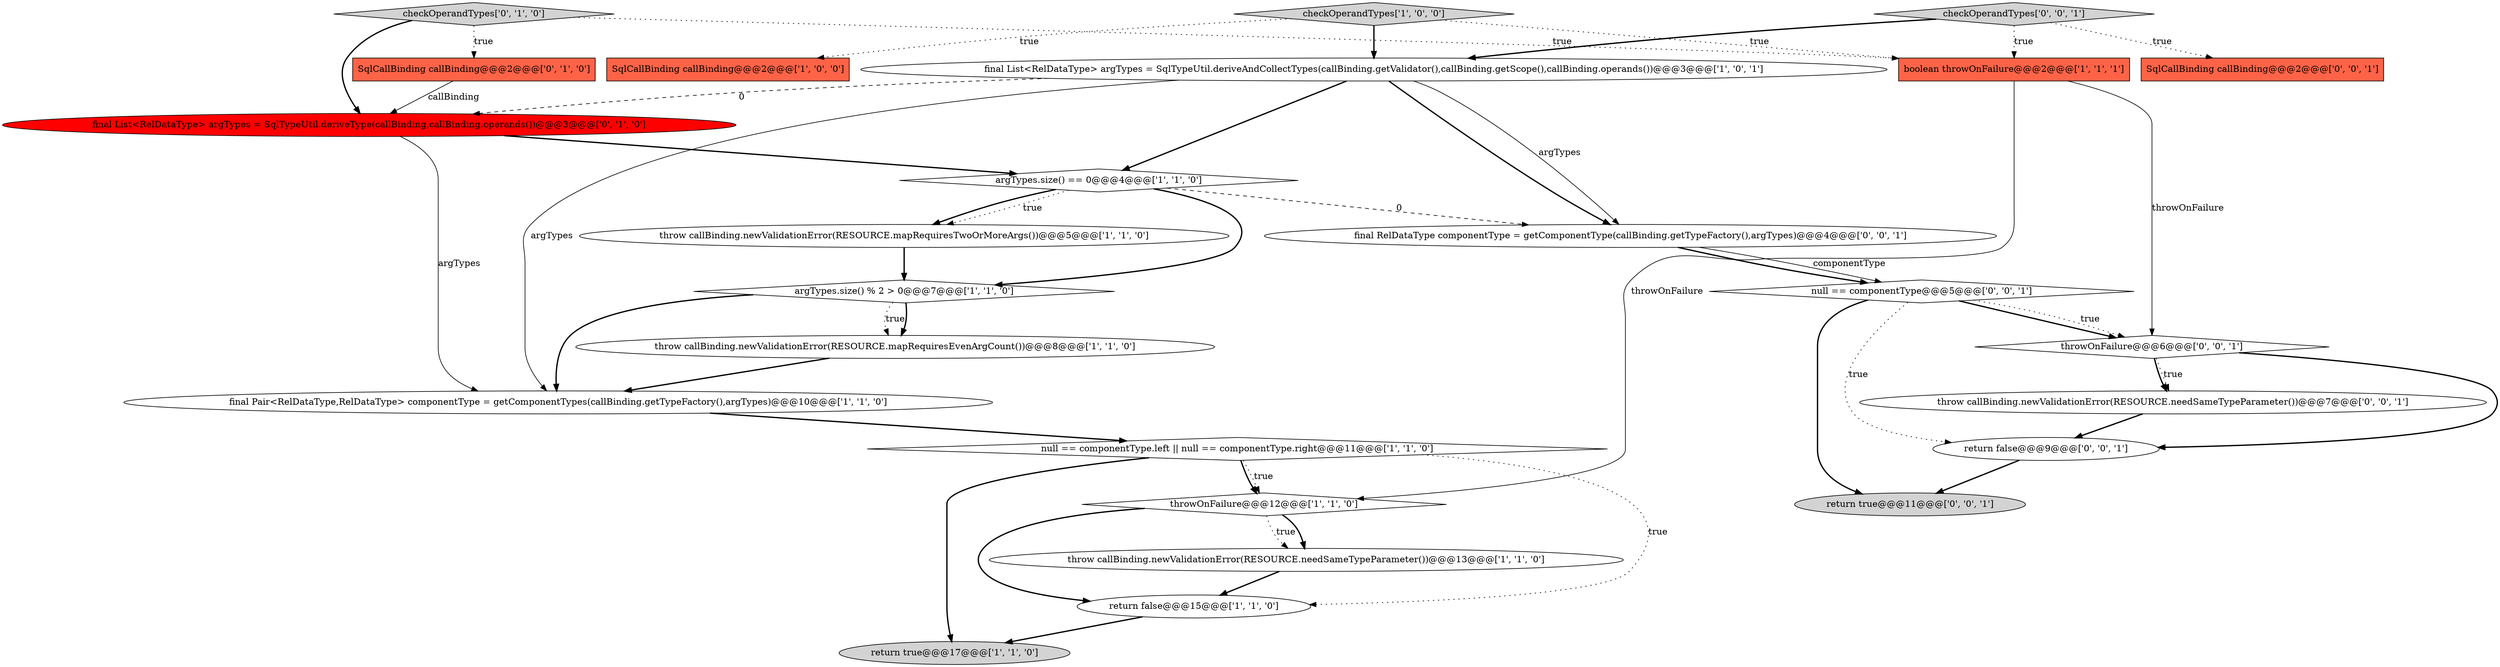 digraph {
1 [style = filled, label = "throw callBinding.newValidationError(RESOURCE.mapRequiresTwoOrMoreArgs())@@@5@@@['1', '1', '0']", fillcolor = white, shape = ellipse image = "AAA0AAABBB1BBB"];
0 [style = filled, label = "final Pair<RelDataType,RelDataType> componentType = getComponentTypes(callBinding.getTypeFactory(),argTypes)@@@10@@@['1', '1', '0']", fillcolor = white, shape = ellipse image = "AAA0AAABBB1BBB"];
5 [style = filled, label = "checkOperandTypes['1', '0', '0']", fillcolor = lightgray, shape = diamond image = "AAA0AAABBB1BBB"];
6 [style = filled, label = "SqlCallBinding callBinding@@@2@@@['1', '0', '0']", fillcolor = tomato, shape = box image = "AAA0AAABBB1BBB"];
11 [style = filled, label = "argTypes.size() == 0@@@4@@@['1', '1', '0']", fillcolor = white, shape = diamond image = "AAA0AAABBB1BBB"];
16 [style = filled, label = "SqlCallBinding callBinding@@@2@@@['0', '1', '0']", fillcolor = tomato, shape = box image = "AAA0AAABBB2BBB"];
22 [style = filled, label = "final RelDataType componentType = getComponentType(callBinding.getTypeFactory(),argTypes)@@@4@@@['0', '0', '1']", fillcolor = white, shape = ellipse image = "AAA0AAABBB3BBB"];
2 [style = filled, label = "final List<RelDataType> argTypes = SqlTypeUtil.deriveAndCollectTypes(callBinding.getValidator(),callBinding.getScope(),callBinding.operands())@@@3@@@['1', '0', '1']", fillcolor = white, shape = ellipse image = "AAA0AAABBB1BBB"];
19 [style = filled, label = "checkOperandTypes['0', '0', '1']", fillcolor = lightgray, shape = diamond image = "AAA0AAABBB3BBB"];
8 [style = filled, label = "throw callBinding.newValidationError(RESOURCE.mapRequiresEvenArgCount())@@@8@@@['1', '1', '0']", fillcolor = white, shape = ellipse image = "AAA0AAABBB1BBB"];
18 [style = filled, label = "null == componentType@@@5@@@['0', '0', '1']", fillcolor = white, shape = diamond image = "AAA0AAABBB3BBB"];
24 [style = filled, label = "return false@@@9@@@['0', '0', '1']", fillcolor = white, shape = ellipse image = "AAA0AAABBB3BBB"];
4 [style = filled, label = "argTypes.size() % 2 > 0@@@7@@@['1', '1', '0']", fillcolor = white, shape = diamond image = "AAA0AAABBB1BBB"];
17 [style = filled, label = "throwOnFailure@@@6@@@['0', '0', '1']", fillcolor = white, shape = diamond image = "AAA0AAABBB3BBB"];
20 [style = filled, label = "SqlCallBinding callBinding@@@2@@@['0', '0', '1']", fillcolor = tomato, shape = box image = "AAA0AAABBB3BBB"];
3 [style = filled, label = "return false@@@15@@@['1', '1', '0']", fillcolor = white, shape = ellipse image = "AAA0AAABBB1BBB"];
14 [style = filled, label = "checkOperandTypes['0', '1', '0']", fillcolor = lightgray, shape = diamond image = "AAA0AAABBB2BBB"];
15 [style = filled, label = "final List<RelDataType> argTypes = SqlTypeUtil.deriveType(callBinding,callBinding.operands())@@@3@@@['0', '1', '0']", fillcolor = red, shape = ellipse image = "AAA1AAABBB2BBB"];
9 [style = filled, label = "return true@@@17@@@['1', '1', '0']", fillcolor = lightgray, shape = ellipse image = "AAA0AAABBB1BBB"];
12 [style = filled, label = "throw callBinding.newValidationError(RESOURCE.needSameTypeParameter())@@@13@@@['1', '1', '0']", fillcolor = white, shape = ellipse image = "AAA0AAABBB1BBB"];
23 [style = filled, label = "throw callBinding.newValidationError(RESOURCE.needSameTypeParameter())@@@7@@@['0', '0', '1']", fillcolor = white, shape = ellipse image = "AAA0AAABBB3BBB"];
7 [style = filled, label = "null == componentType.left || null == componentType.right@@@11@@@['1', '1', '0']", fillcolor = white, shape = diamond image = "AAA0AAABBB1BBB"];
10 [style = filled, label = "boolean throwOnFailure@@@2@@@['1', '1', '1']", fillcolor = tomato, shape = box image = "AAA0AAABBB1BBB"];
21 [style = filled, label = "return true@@@11@@@['0', '0', '1']", fillcolor = lightgray, shape = ellipse image = "AAA0AAABBB3BBB"];
13 [style = filled, label = "throwOnFailure@@@12@@@['1', '1', '0']", fillcolor = white, shape = diamond image = "AAA0AAABBB1BBB"];
7->13 [style = bold, label=""];
19->10 [style = dotted, label="true"];
15->0 [style = solid, label="argTypes"];
1->4 [style = bold, label=""];
2->0 [style = solid, label="argTypes"];
13->12 [style = dotted, label="true"];
11->1 [style = bold, label=""];
5->10 [style = dotted, label="true"];
11->1 [style = dotted, label="true"];
7->13 [style = dotted, label="true"];
19->20 [style = dotted, label="true"];
11->4 [style = bold, label=""];
18->24 [style = dotted, label="true"];
11->22 [style = dashed, label="0"];
18->17 [style = bold, label=""];
4->8 [style = dotted, label="true"];
5->6 [style = dotted, label="true"];
19->2 [style = bold, label=""];
17->23 [style = bold, label=""];
14->10 [style = dotted, label="true"];
2->22 [style = solid, label="argTypes"];
16->15 [style = solid, label="callBinding"];
4->0 [style = bold, label=""];
17->23 [style = dotted, label="true"];
0->7 [style = bold, label=""];
2->15 [style = dashed, label="0"];
8->0 [style = bold, label=""];
7->9 [style = bold, label=""];
3->9 [style = bold, label=""];
14->16 [style = dotted, label="true"];
5->2 [style = bold, label=""];
23->24 [style = bold, label=""];
22->18 [style = bold, label=""];
17->24 [style = bold, label=""];
13->12 [style = bold, label=""];
15->11 [style = bold, label=""];
13->3 [style = bold, label=""];
24->21 [style = bold, label=""];
7->3 [style = dotted, label="true"];
22->18 [style = solid, label="componentType"];
10->17 [style = solid, label="throwOnFailure"];
4->8 [style = bold, label=""];
14->15 [style = bold, label=""];
12->3 [style = bold, label=""];
18->17 [style = dotted, label="true"];
18->21 [style = bold, label=""];
2->22 [style = bold, label=""];
2->11 [style = bold, label=""];
10->13 [style = solid, label="throwOnFailure"];
}
